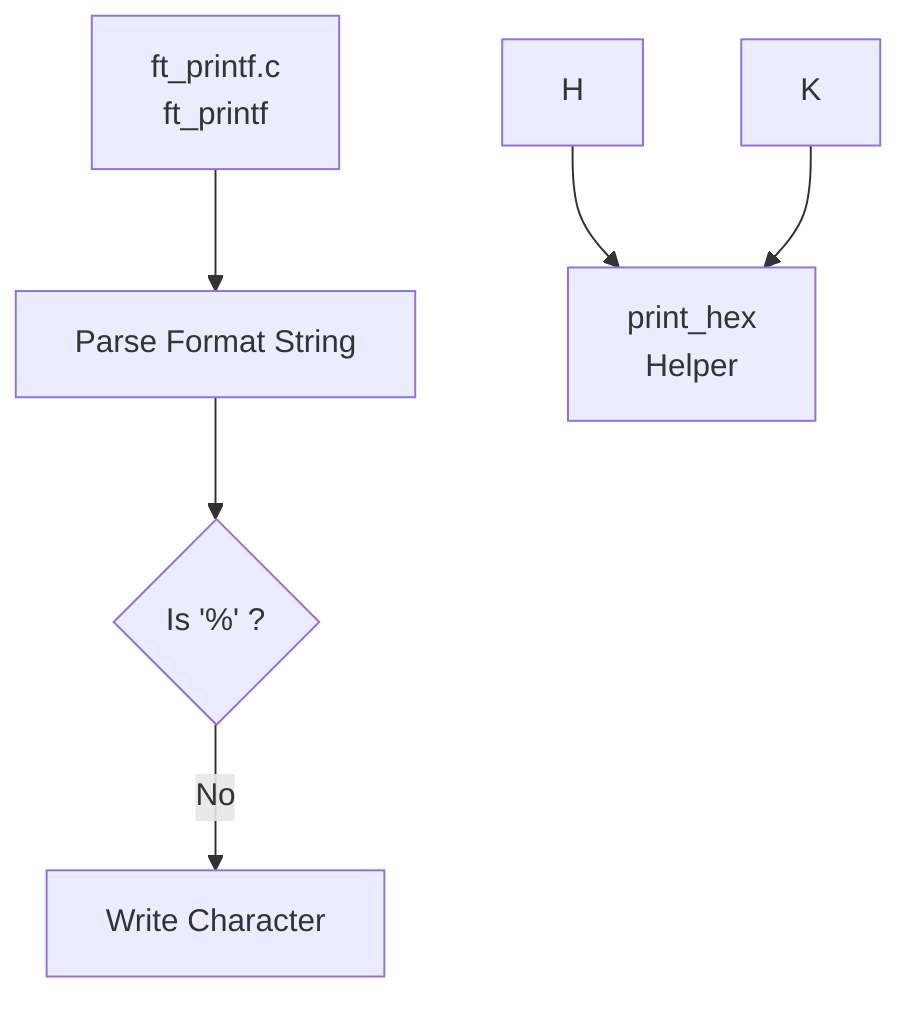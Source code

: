 flowchart TD
    A[ft_printf.c<br>ft_printf] --> B[Parse Format String]
    B --> C{Is '%' ?}
    C -->|No| D[Write Character]
    %% C -->|Yes| E[fsp.c<br>Format Specifier Router]

    %% E -->|%c| F[lib.c<br/>print_c]
    %% E -->|%s| G[lib.c<br>print_s]
    %% E -->|%p| H[lib.c<br>print_p]
    %% E -->|%d/%i| I[lib.c<br>print_di]
    %% E -->|%u| J[lib.c<br>print_u]
    %% E -->|%x/%X| K[lib.c<br>print_x]
    %% E -->|%%| L[Print %]

    H --> M[print_hex<br>Helper]
    K --> M